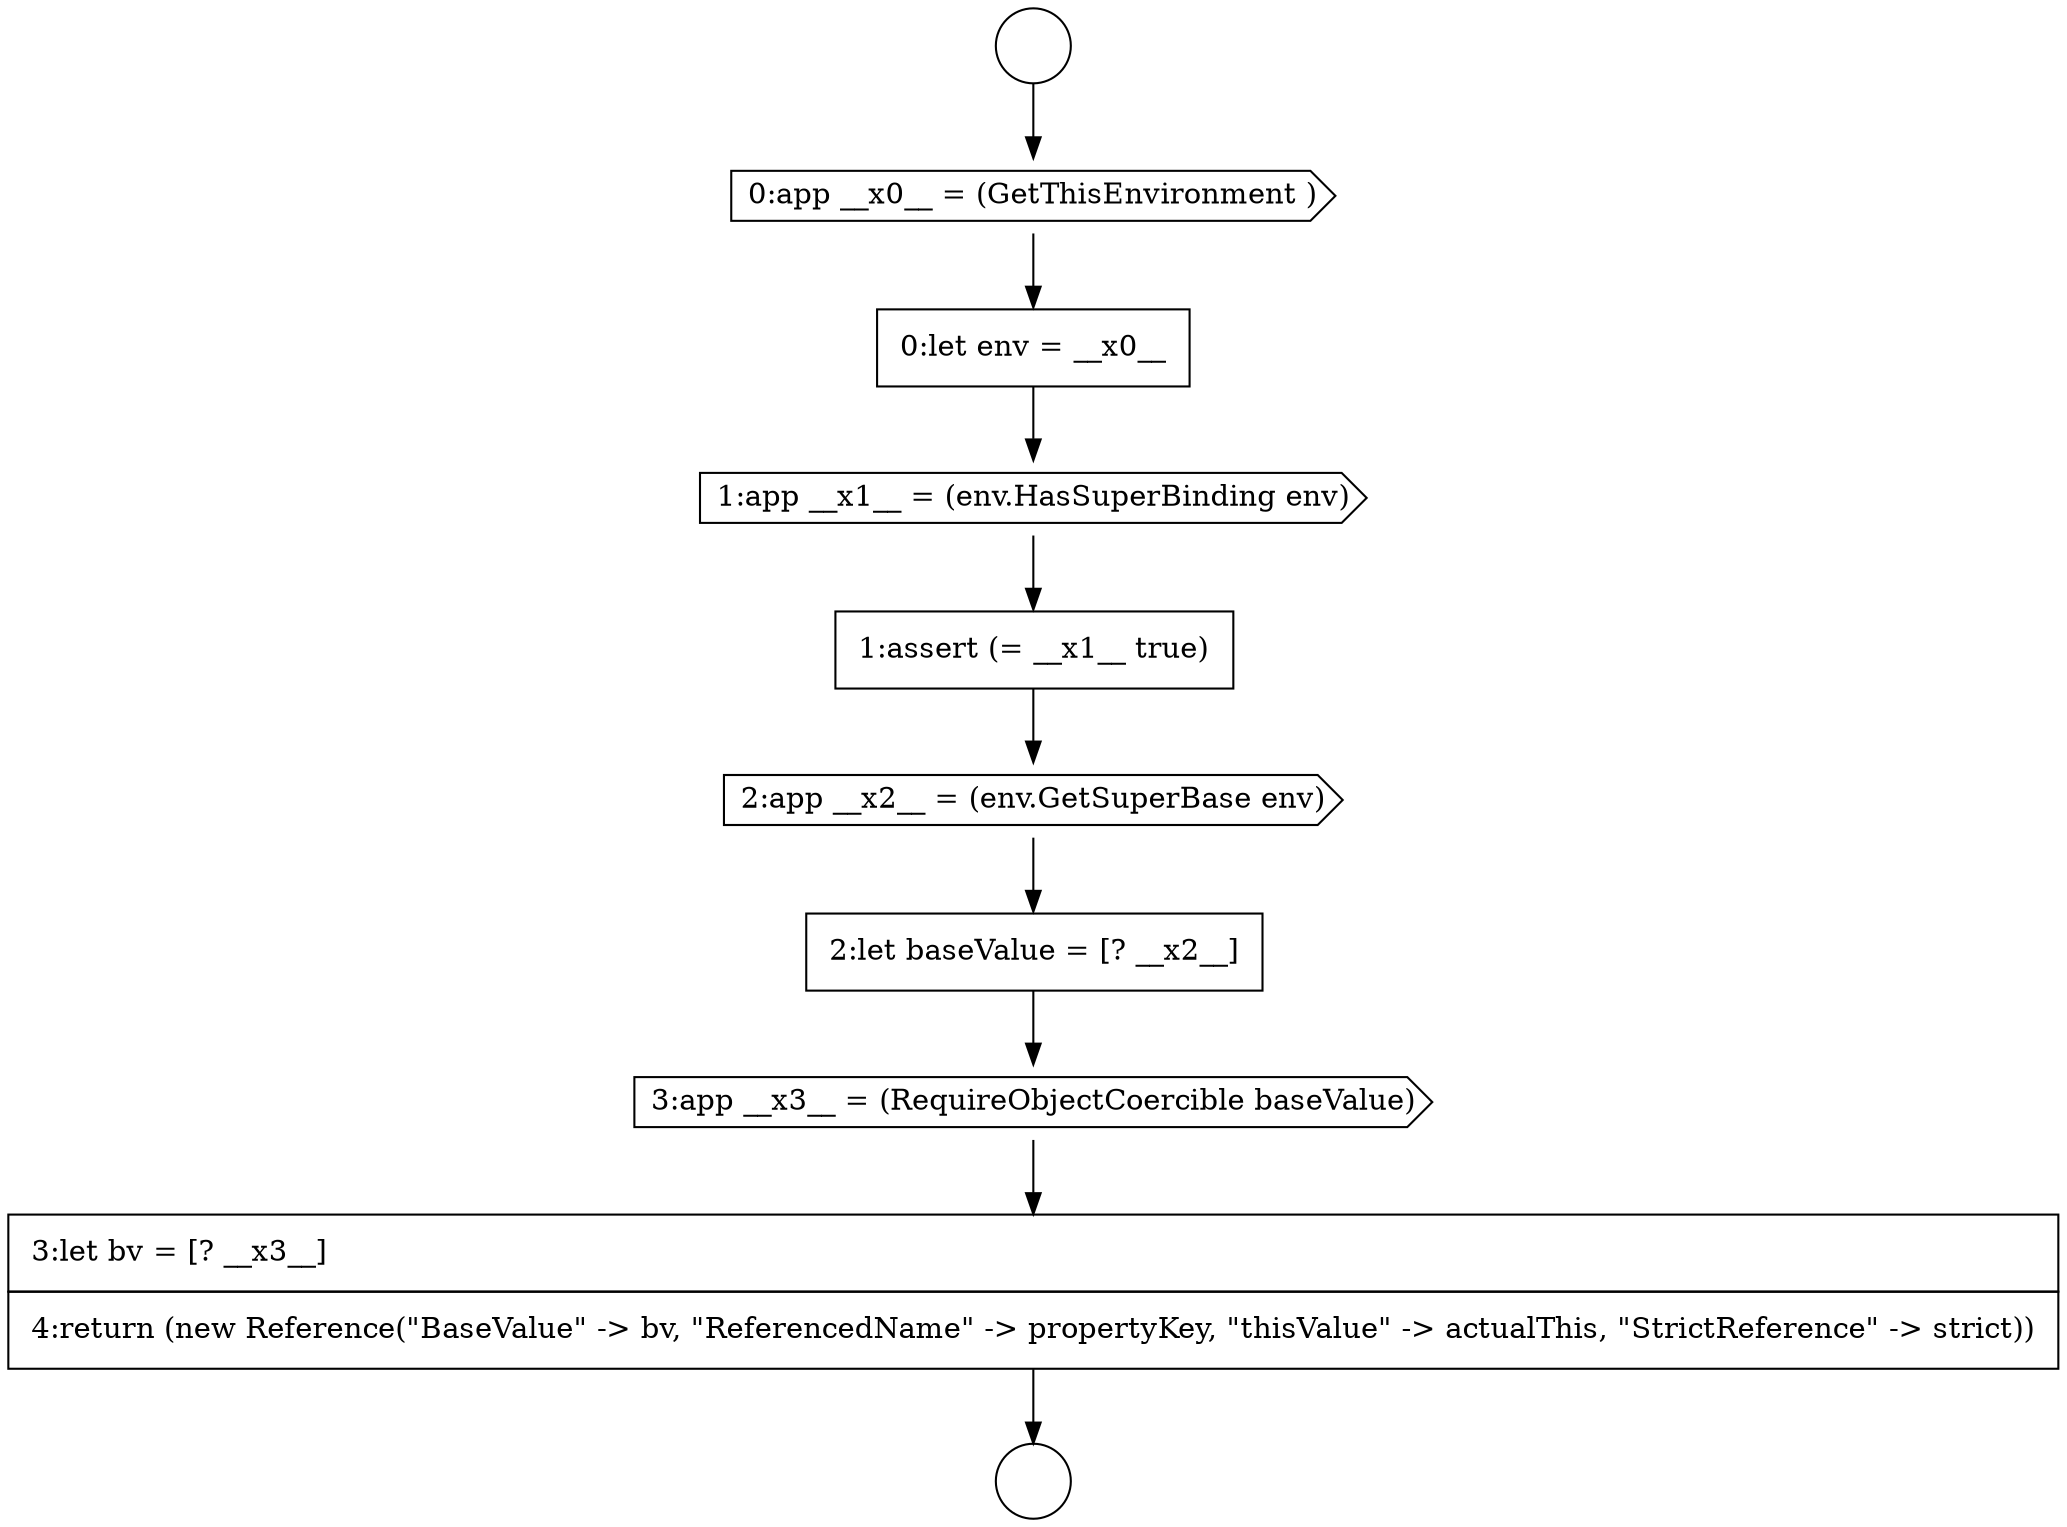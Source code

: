 digraph {
  node4358 [shape=none, margin=0, label=<<font color="black">
    <table border="0" cellborder="1" cellspacing="0" cellpadding="10">
      <tr><td align="left">0:let env = __x0__</td></tr>
    </table>
  </font>> color="black" fillcolor="white" style=filled]
  node4364 [shape=none, margin=0, label=<<font color="black">
    <table border="0" cellborder="1" cellspacing="0" cellpadding="10">
      <tr><td align="left">3:let bv = [? __x3__]</td></tr>
      <tr><td align="left">4:return (new Reference(&quot;BaseValue&quot; -&gt; bv, &quot;ReferencedName&quot; -&gt; propertyKey, &quot;thisValue&quot; -&gt; actualThis, &quot;StrictReference&quot; -&gt; strict))</td></tr>
    </table>
  </font>> color="black" fillcolor="white" style=filled]
  node4361 [shape=cds, label=<<font color="black">2:app __x2__ = (env.GetSuperBase env)</font>> color="black" fillcolor="white" style=filled]
  node4359 [shape=cds, label=<<font color="black">1:app __x1__ = (env.HasSuperBinding env)</font>> color="black" fillcolor="white" style=filled]
  node4362 [shape=none, margin=0, label=<<font color="black">
    <table border="0" cellborder="1" cellspacing="0" cellpadding="10">
      <tr><td align="left">2:let baseValue = [? __x2__]</td></tr>
    </table>
  </font>> color="black" fillcolor="white" style=filled]
  node4355 [shape=circle label=" " color="black" fillcolor="white" style=filled]
  node4360 [shape=none, margin=0, label=<<font color="black">
    <table border="0" cellborder="1" cellspacing="0" cellpadding="10">
      <tr><td align="left">1:assert (= __x1__ true)</td></tr>
    </table>
  </font>> color="black" fillcolor="white" style=filled]
  node4363 [shape=cds, label=<<font color="black">3:app __x3__ = (RequireObjectCoercible baseValue)</font>> color="black" fillcolor="white" style=filled]
  node4356 [shape=circle label=" " color="black" fillcolor="white" style=filled]
  node4357 [shape=cds, label=<<font color="black">0:app __x0__ = (GetThisEnvironment )</font>> color="black" fillcolor="white" style=filled]
  node4355 -> node4357 [ color="black"]
  node4363 -> node4364 [ color="black"]
  node4362 -> node4363 [ color="black"]
  node4357 -> node4358 [ color="black"]
  node4361 -> node4362 [ color="black"]
  node4360 -> node4361 [ color="black"]
  node4358 -> node4359 [ color="black"]
  node4359 -> node4360 [ color="black"]
  node4364 -> node4356 [ color="black"]
}
